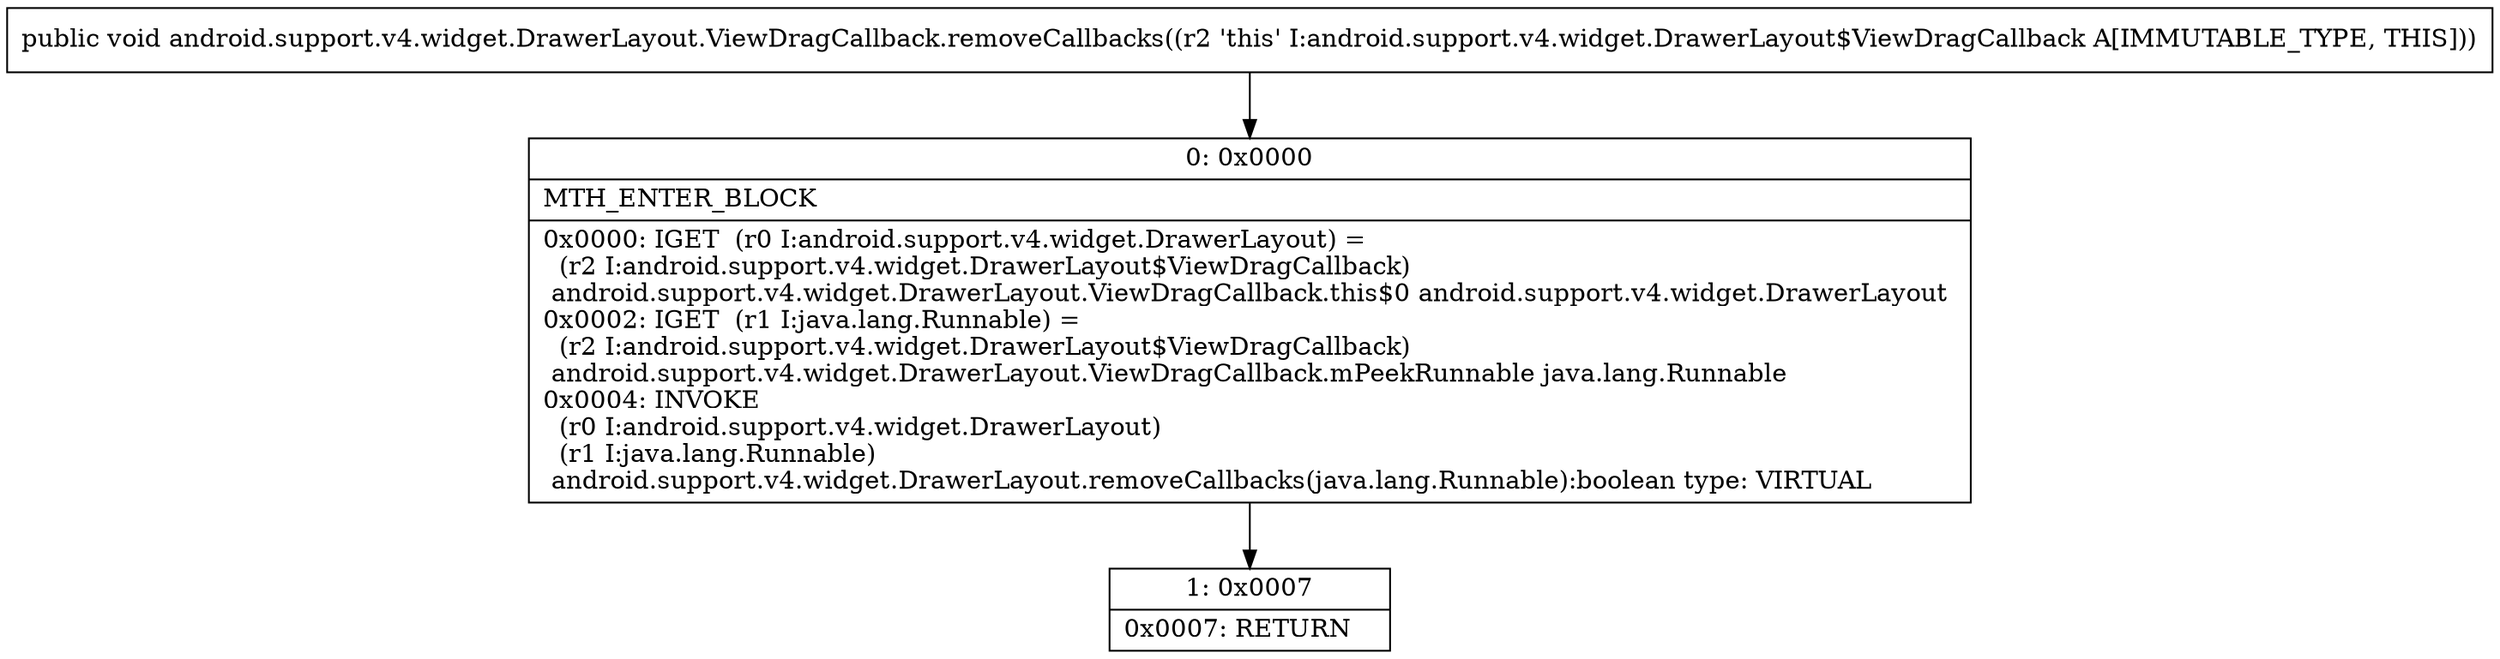 digraph "CFG forandroid.support.v4.widget.DrawerLayout.ViewDragCallback.removeCallbacks()V" {
Node_0 [shape=record,label="{0\:\ 0x0000|MTH_ENTER_BLOCK\l|0x0000: IGET  (r0 I:android.support.v4.widget.DrawerLayout) = \l  (r2 I:android.support.v4.widget.DrawerLayout$ViewDragCallback)\l android.support.v4.widget.DrawerLayout.ViewDragCallback.this$0 android.support.v4.widget.DrawerLayout \l0x0002: IGET  (r1 I:java.lang.Runnable) = \l  (r2 I:android.support.v4.widget.DrawerLayout$ViewDragCallback)\l android.support.v4.widget.DrawerLayout.ViewDragCallback.mPeekRunnable java.lang.Runnable \l0x0004: INVOKE  \l  (r0 I:android.support.v4.widget.DrawerLayout)\l  (r1 I:java.lang.Runnable)\l android.support.v4.widget.DrawerLayout.removeCallbacks(java.lang.Runnable):boolean type: VIRTUAL \l}"];
Node_1 [shape=record,label="{1\:\ 0x0007|0x0007: RETURN   \l}"];
MethodNode[shape=record,label="{public void android.support.v4.widget.DrawerLayout.ViewDragCallback.removeCallbacks((r2 'this' I:android.support.v4.widget.DrawerLayout$ViewDragCallback A[IMMUTABLE_TYPE, THIS])) }"];
MethodNode -> Node_0;
Node_0 -> Node_1;
}

